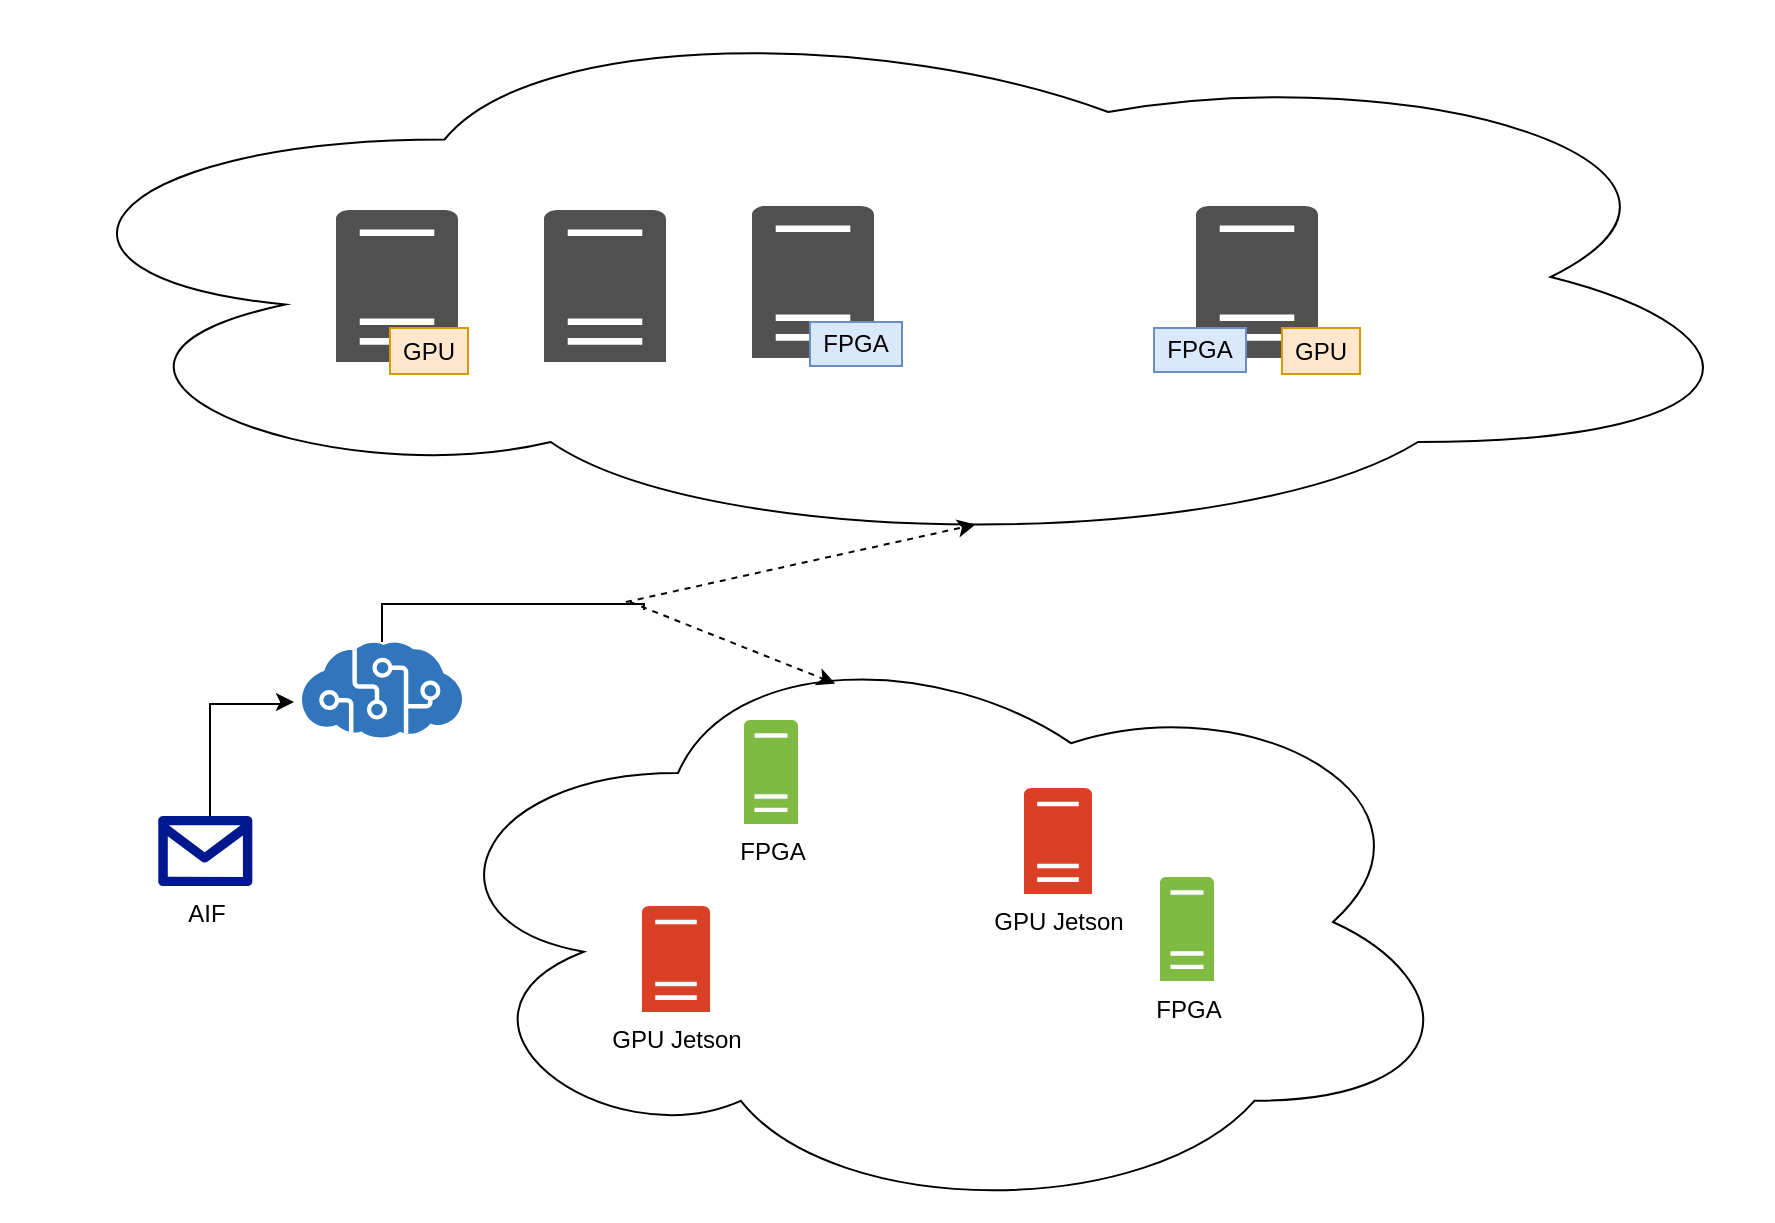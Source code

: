 <mxfile version="20.8.13" type="github">
  <diagram name="Page-1" id="YcGY-aNjsONrmCgvcuGW">
    <mxGraphModel dx="2284" dy="770" grid="0" gridSize="10" guides="1" tooltips="1" connect="1" arrows="1" fold="1" page="1" pageScale="1" pageWidth="850" pageHeight="1100" math="0" shadow="0">
      <root>
        <mxCell id="0" />
        <mxCell id="1" parent="0" />
        <mxCell id="rc2m5ZZBlgUbXkuzsj7U-31" value="" style="ellipse;shape=cloud;whiteSpace=wrap;html=1;" vertex="1" parent="1">
          <mxGeometry x="144" y="420" width="524" height="298" as="geometry" />
        </mxCell>
        <mxCell id="rc2m5ZZBlgUbXkuzsj7U-30" value="" style="ellipse;shape=cloud;whiteSpace=wrap;html=1;" vertex="1" parent="1">
          <mxGeometry x="-63" y="109" width="885" height="275" as="geometry" />
        </mxCell>
        <mxCell id="rc2m5ZZBlgUbXkuzsj7U-1" value="" style="sketch=0;pointerEvents=1;shadow=0;dashed=0;html=1;strokeColor=none;fillColor=#505050;labelPosition=center;verticalLabelPosition=bottom;verticalAlign=top;outlineConnect=0;align=center;shape=mxgraph.office.servers.server_generic;" vertex="1" parent="1">
          <mxGeometry x="104" y="213" width="61" height="76" as="geometry" />
        </mxCell>
        <mxCell id="rc2m5ZZBlgUbXkuzsj7U-9" value="" style="sketch=0;pointerEvents=1;shadow=0;dashed=0;html=1;strokeColor=none;fillColor=#505050;labelPosition=center;verticalLabelPosition=bottom;verticalAlign=top;outlineConnect=0;align=center;shape=mxgraph.office.servers.server_generic;" vertex="1" parent="1">
          <mxGeometry x="208" y="213" width="61" height="76" as="geometry" />
        </mxCell>
        <mxCell id="rc2m5ZZBlgUbXkuzsj7U-10" value="" style="sketch=0;pointerEvents=1;shadow=0;dashed=0;html=1;strokeColor=none;fillColor=#505050;labelPosition=center;verticalLabelPosition=bottom;verticalAlign=top;outlineConnect=0;align=center;shape=mxgraph.office.servers.server_generic;" vertex="1" parent="1">
          <mxGeometry x="312" y="211" width="61" height="76" as="geometry" />
        </mxCell>
        <mxCell id="rc2m5ZZBlgUbXkuzsj7U-11" value="" style="sketch=0;pointerEvents=1;shadow=0;dashed=0;html=1;strokeColor=none;fillColor=#505050;labelPosition=center;verticalLabelPosition=bottom;verticalAlign=top;outlineConnect=0;align=center;shape=mxgraph.office.servers.server_generic;" vertex="1" parent="1">
          <mxGeometry x="534" y="211" width="61" height="76" as="geometry" />
        </mxCell>
        <mxCell id="rc2m5ZZBlgUbXkuzsj7U-12" value="" style="shape=image;html=1;verticalAlign=top;verticalLabelPosition=bottom;labelBackgroundColor=#ffffff;imageAspect=0;aspect=fixed;image=https://cdn4.iconfinder.com/data/icons/essential-app-1/16/dot-more-menu-hide-128.png" vertex="1" parent="1">
          <mxGeometry x="431" y="231" width="45" height="45" as="geometry" />
        </mxCell>
        <mxCell id="rc2m5ZZBlgUbXkuzsj7U-13" value="GPU" style="rounded=0;whiteSpace=wrap;html=1;fillColor=#ffe6cc;strokeColor=#d79b00;" vertex="1" parent="1">
          <mxGeometry x="131" y="272" width="39" height="23" as="geometry" />
        </mxCell>
        <mxCell id="rc2m5ZZBlgUbXkuzsj7U-14" value="FPGA&lt;br&gt;" style="rounded=0;whiteSpace=wrap;html=1;fillColor=#dae8fc;strokeColor=#6c8ebf;" vertex="1" parent="1">
          <mxGeometry x="341" y="269" width="46" height="22" as="geometry" />
        </mxCell>
        <mxCell id="rc2m5ZZBlgUbXkuzsj7U-15" value="FPGA&lt;br&gt;" style="rounded=0;whiteSpace=wrap;html=1;fillColor=#dae8fc;strokeColor=#6c8ebf;" vertex="1" parent="1">
          <mxGeometry x="513" y="272" width="46" height="22" as="geometry" />
        </mxCell>
        <mxCell id="rc2m5ZZBlgUbXkuzsj7U-16" value="GPU" style="rounded=0;whiteSpace=wrap;html=1;fillColor=#ffe6cc;strokeColor=#d79b00;" vertex="1" parent="1">
          <mxGeometry x="577" y="272" width="39" height="23" as="geometry" />
        </mxCell>
        <mxCell id="rc2m5ZZBlgUbXkuzsj7U-32" style="edgeStyle=orthogonalEdgeStyle;rounded=0;orthogonalLoop=1;jettySize=auto;html=1;endArrow=none;endFill=0;" edge="1" parent="1" source="rc2m5ZZBlgUbXkuzsj7U-17">
          <mxGeometry relative="1" as="geometry">
            <mxPoint x="258" y="413" as="targetPoint" />
            <Array as="points">
              <mxPoint x="127" y="410" />
            </Array>
          </mxGeometry>
        </mxCell>
        <mxCell id="rc2m5ZZBlgUbXkuzsj7U-17" value="" style="sketch=0;aspect=fixed;html=1;points=[];align=center;image;fontSize=12;image=img/lib/mscae/Cognitive_Services.svg;" vertex="1" parent="1">
          <mxGeometry x="87" y="429" width="80" height="48" as="geometry" />
        </mxCell>
        <mxCell id="rc2m5ZZBlgUbXkuzsj7U-18" value="GPU Jetson&lt;br&gt;" style="sketch=0;pointerEvents=1;shadow=0;dashed=0;html=1;strokeColor=none;labelPosition=center;verticalLabelPosition=bottom;verticalAlign=top;outlineConnect=0;align=center;shape=mxgraph.office.servers.server_generic;fillColor=#DA4026;" vertex="1" parent="1">
          <mxGeometry x="257" y="561" width="34" height="53" as="geometry" />
        </mxCell>
        <mxCell id="rc2m5ZZBlgUbXkuzsj7U-21" value="FPGA" style="sketch=0;pointerEvents=1;shadow=0;dashed=0;html=1;strokeColor=none;labelPosition=center;verticalLabelPosition=bottom;verticalAlign=top;outlineConnect=0;align=center;shape=mxgraph.office.servers.server_generic;fillColor=#7FBA42;" vertex="1" parent="1">
          <mxGeometry x="516" y="546.5" width="27" height="52" as="geometry" />
        </mxCell>
        <mxCell id="rc2m5ZZBlgUbXkuzsj7U-23" value="GPU Jetson&lt;br&gt;" style="sketch=0;pointerEvents=1;shadow=0;dashed=0;html=1;strokeColor=none;labelPosition=center;verticalLabelPosition=bottom;verticalAlign=top;outlineConnect=0;align=center;shape=mxgraph.office.servers.server_generic;fillColor=#DA4026;" vertex="1" parent="1">
          <mxGeometry x="448" y="502" width="34" height="53" as="geometry" />
        </mxCell>
        <mxCell id="rc2m5ZZBlgUbXkuzsj7U-24" value="FPGA" style="sketch=0;pointerEvents=1;shadow=0;dashed=0;html=1;strokeColor=none;labelPosition=center;verticalLabelPosition=bottom;verticalAlign=top;outlineConnect=0;align=center;shape=mxgraph.office.servers.server_generic;fillColor=#7FBA42;" vertex="1" parent="1">
          <mxGeometry x="308" y="468" width="27" height="52" as="geometry" />
        </mxCell>
        <mxCell id="rc2m5ZZBlgUbXkuzsj7U-25" value="" style="shape=image;html=1;verticalAlign=top;verticalLabelPosition=bottom;labelBackgroundColor=#ffffff;imageAspect=0;aspect=fixed;image=https://cdn4.iconfinder.com/data/icons/essential-app-1/16/dot-more-menu-hide-128.png" vertex="1" parent="1">
          <mxGeometry x="356" y="550" width="45" height="45" as="geometry" />
        </mxCell>
        <mxCell id="rc2m5ZZBlgUbXkuzsj7U-28" style="edgeStyle=orthogonalEdgeStyle;rounded=0;orthogonalLoop=1;jettySize=auto;html=1;entryX=-0.05;entryY=0.625;entryDx=0;entryDy=0;entryPerimeter=0;" edge="1" parent="1" source="rc2m5ZZBlgUbXkuzsj7U-27" target="rc2m5ZZBlgUbXkuzsj7U-17">
          <mxGeometry relative="1" as="geometry">
            <mxPoint x="56" y="463" as="targetPoint" />
            <Array as="points">
              <mxPoint x="41" y="460" />
              <mxPoint x="77" y="460" />
            </Array>
          </mxGeometry>
        </mxCell>
        <mxCell id="rc2m5ZZBlgUbXkuzsj7U-27" value="AIF&lt;br&gt;" style="sketch=0;aspect=fixed;pointerEvents=1;shadow=0;dashed=0;html=1;strokeColor=none;labelPosition=center;verticalLabelPosition=bottom;verticalAlign=top;align=center;fillColor=#00188D;shape=mxgraph.azure.message2;" vertex="1" parent="1">
          <mxGeometry x="15.0" y="516" width="47.3" height="35" as="geometry" />
        </mxCell>
        <mxCell id="rc2m5ZZBlgUbXkuzsj7U-33" value="" style="edgeStyle=none;orthogonalLoop=1;jettySize=auto;html=1;rounded=0;entryX=0.55;entryY=0.95;entryDx=0;entryDy=0;entryPerimeter=0;dashed=1;" edge="1" parent="1" target="rc2m5ZZBlgUbXkuzsj7U-30">
          <mxGeometry width="100" relative="1" as="geometry">
            <mxPoint x="249" y="409" as="sourcePoint" />
            <mxPoint x="349" y="409" as="targetPoint" />
            <Array as="points" />
          </mxGeometry>
        </mxCell>
        <mxCell id="rc2m5ZZBlgUbXkuzsj7U-34" value="" style="edgeStyle=none;orthogonalLoop=1;jettySize=auto;html=1;rounded=0;dashed=1;entryX=0.4;entryY=0.1;entryDx=0;entryDy=0;entryPerimeter=0;" edge="1" parent="1" target="rc2m5ZZBlgUbXkuzsj7U-31">
          <mxGeometry width="100" relative="1" as="geometry">
            <mxPoint x="251" y="409" as="sourcePoint" />
            <mxPoint x="433.75" y="380.25" as="targetPoint" />
            <Array as="points" />
          </mxGeometry>
        </mxCell>
      </root>
    </mxGraphModel>
  </diagram>
</mxfile>
